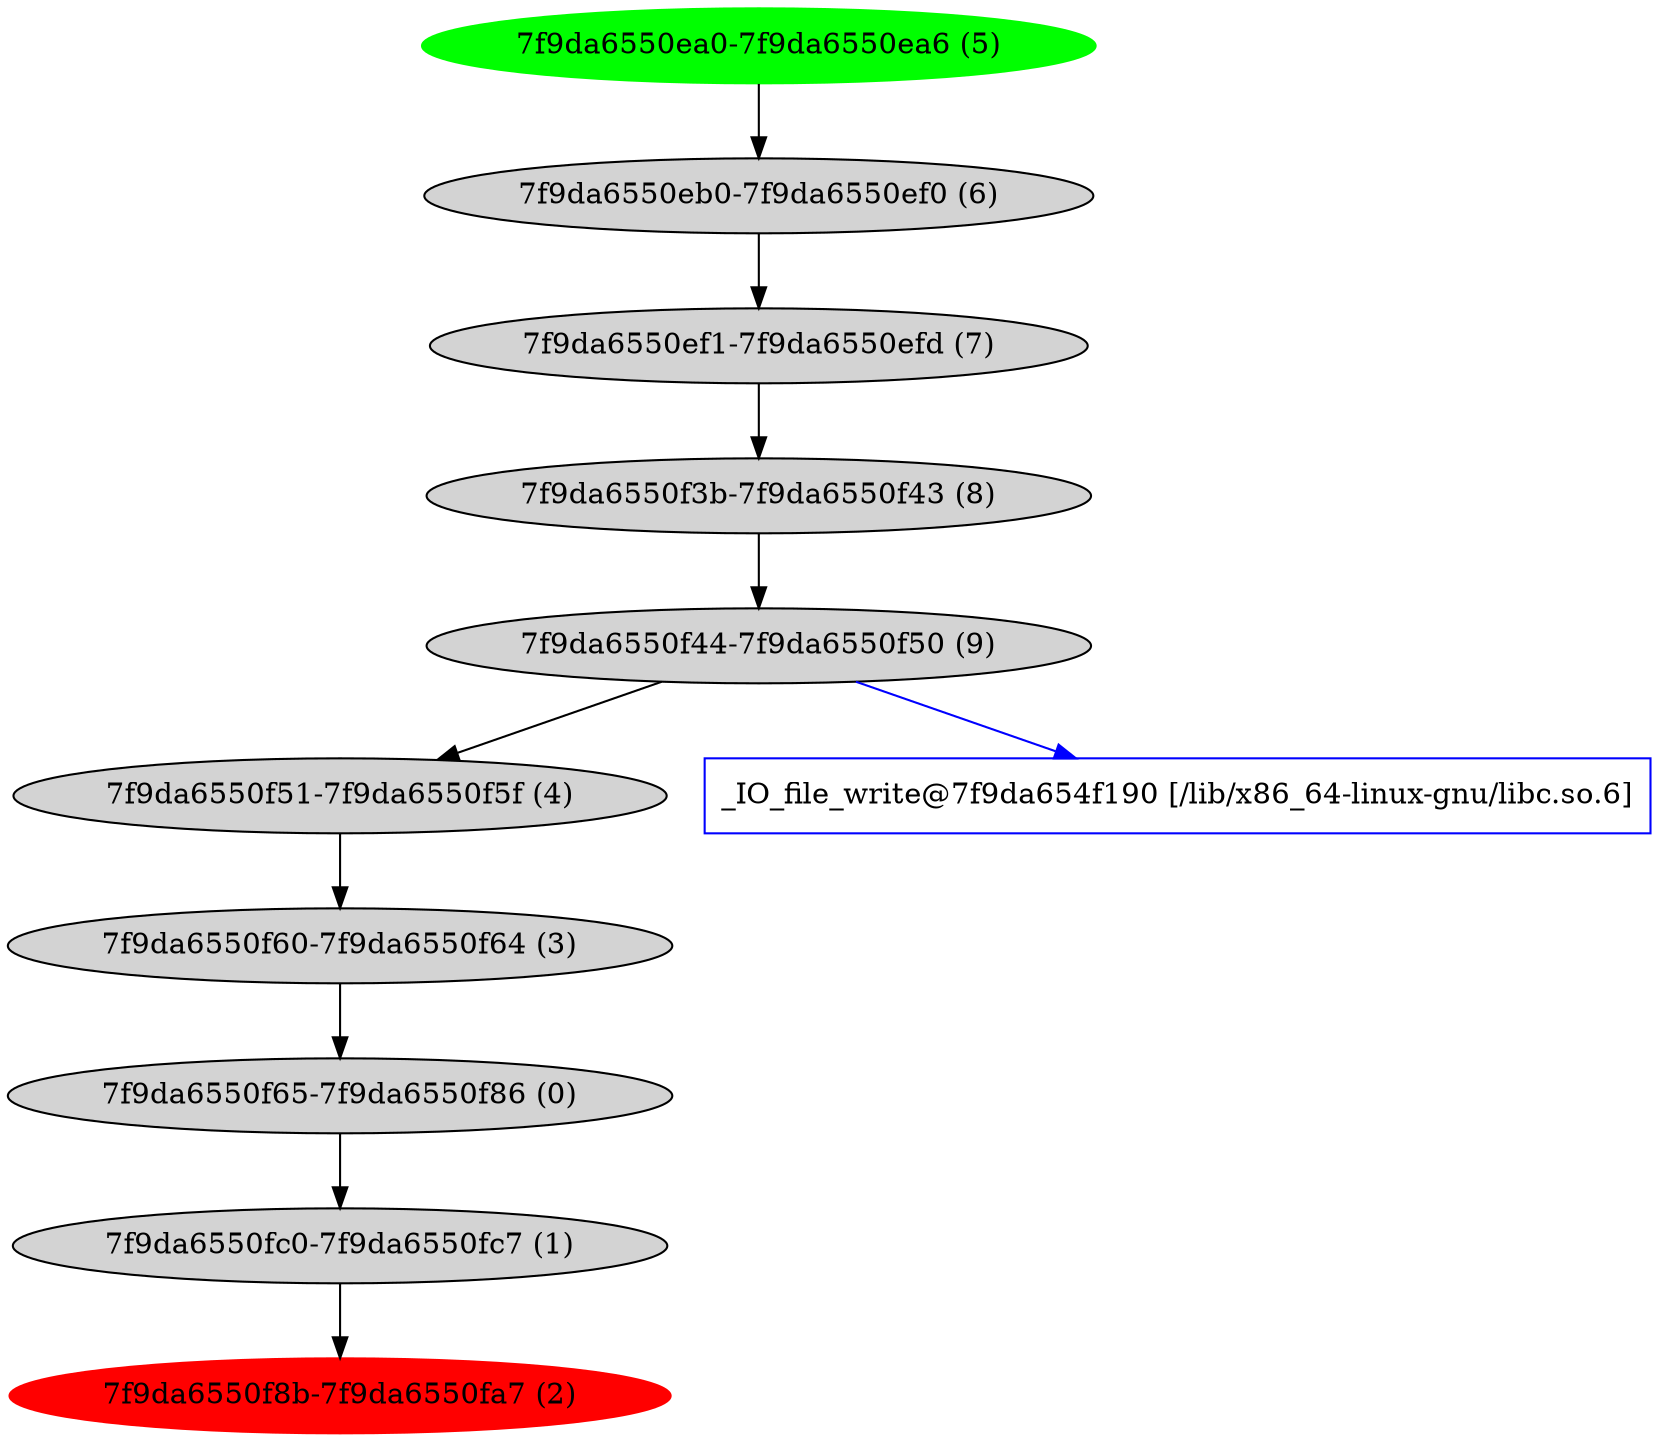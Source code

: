 digraph G {
   bb_7f9da6550f65 [label="7f9da6550f65-7f9da6550f86 (0)" style=filled];
   bb_7f9da6550fc0 [label="7f9da6550fc0-7f9da6550fc7 (1)" style=filled];
   bb_7f9da6550f8b [label="7f9da6550f8b-7f9da6550fa7 (2)", color="red" style=filled];
   bb_7f9da6550f60 [label="7f9da6550f60-7f9da6550f64 (3)" style=filled];
   bb_7f9da6550f51 [label="7f9da6550f51-7f9da6550f5f (4)" style=filled];
   bb_7f9da6550ea0 [label="7f9da6550ea0-7f9da6550ea6 (5)", color="green" style=filled];
   bb_7f9da6550eb0 [label="7f9da6550eb0-7f9da6550ef0 (6)" style=filled];
   bb_7f9da6550ef1 [label="7f9da6550ef1-7f9da6550efd (7)" style=filled];
   bb_7f9da6550f3b [label="7f9da6550f3b-7f9da6550f43 (8)" style=filled];
   bb_7f9da6550f44 [label="7f9da6550f44-7f9da6550f50 (9)" style=filled];
   func_7f9da654f190 [label="_IO_file_write@7f9da654f190 [/lib/x86_64-linux-gnu/libc.so.6]", color=blue, shape=rectangle,URL="7f9da654f190.svg"];
   bb_7f9da6550f44 -> func_7f9da654f190 [color=blue];
   bb_7f9da6550ea0 -> bb_7f9da6550eb0;
   bb_7f9da6550eb0 -> bb_7f9da6550ef1;
   bb_7f9da6550ef1 -> bb_7f9da6550f3b;
   bb_7f9da6550f3b -> bb_7f9da6550f44;
   bb_7f9da6550f44 -> bb_7f9da6550f51;
   bb_7f9da6550f51 -> bb_7f9da6550f60;
   bb_7f9da6550f60 -> bb_7f9da6550f65;
   bb_7f9da6550f65 -> bb_7f9da6550fc0;
   bb_7f9da6550fc0 -> bb_7f9da6550f8b;
}